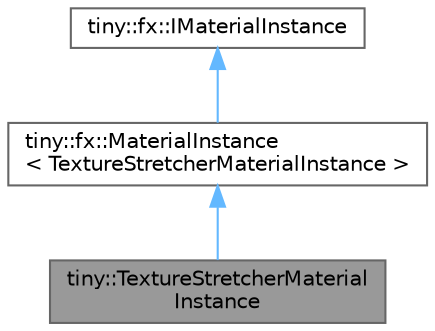 digraph "tiny::TextureStretcherMaterialInstance"
{
 // LATEX_PDF_SIZE
  bgcolor="transparent";
  edge [fontname=Helvetica,fontsize=10,labelfontname=Helvetica,labelfontsize=10];
  node [fontname=Helvetica,fontsize=10,shape=box,height=0.2,width=0.4];
  Node1 [id="Node000001",label="tiny::TextureStretcherMaterial\lInstance",height=0.2,width=0.4,color="gray40", fillcolor="grey60", style="filled", fontcolor="black",tooltip=" "];
  Node2 -> Node1 [id="edge1_Node000001_Node000002",dir="back",color="steelblue1",style="solid",tooltip=" "];
  Node2 [id="Node000002",label="tiny::fx::MaterialInstance\l\< TextureStretcherMaterialInstance \>",height=0.2,width=0.4,color="gray40", fillcolor="white", style="filled",URL="$structtiny_1_1fx_1_1_material_instance.html",tooltip=" "];
  Node3 -> Node2 [id="edge2_Node000002_Node000003",dir="back",color="steelblue1",style="solid",tooltip=" "];
  Node3 [id="Node000003",label="tiny::fx::IMaterialInstance",height=0.2,width=0.4,color="gray40", fillcolor="white", style="filled",URL="$structtiny_1_1fx_1_1_i_material_instance.html",tooltip=" "];
}
